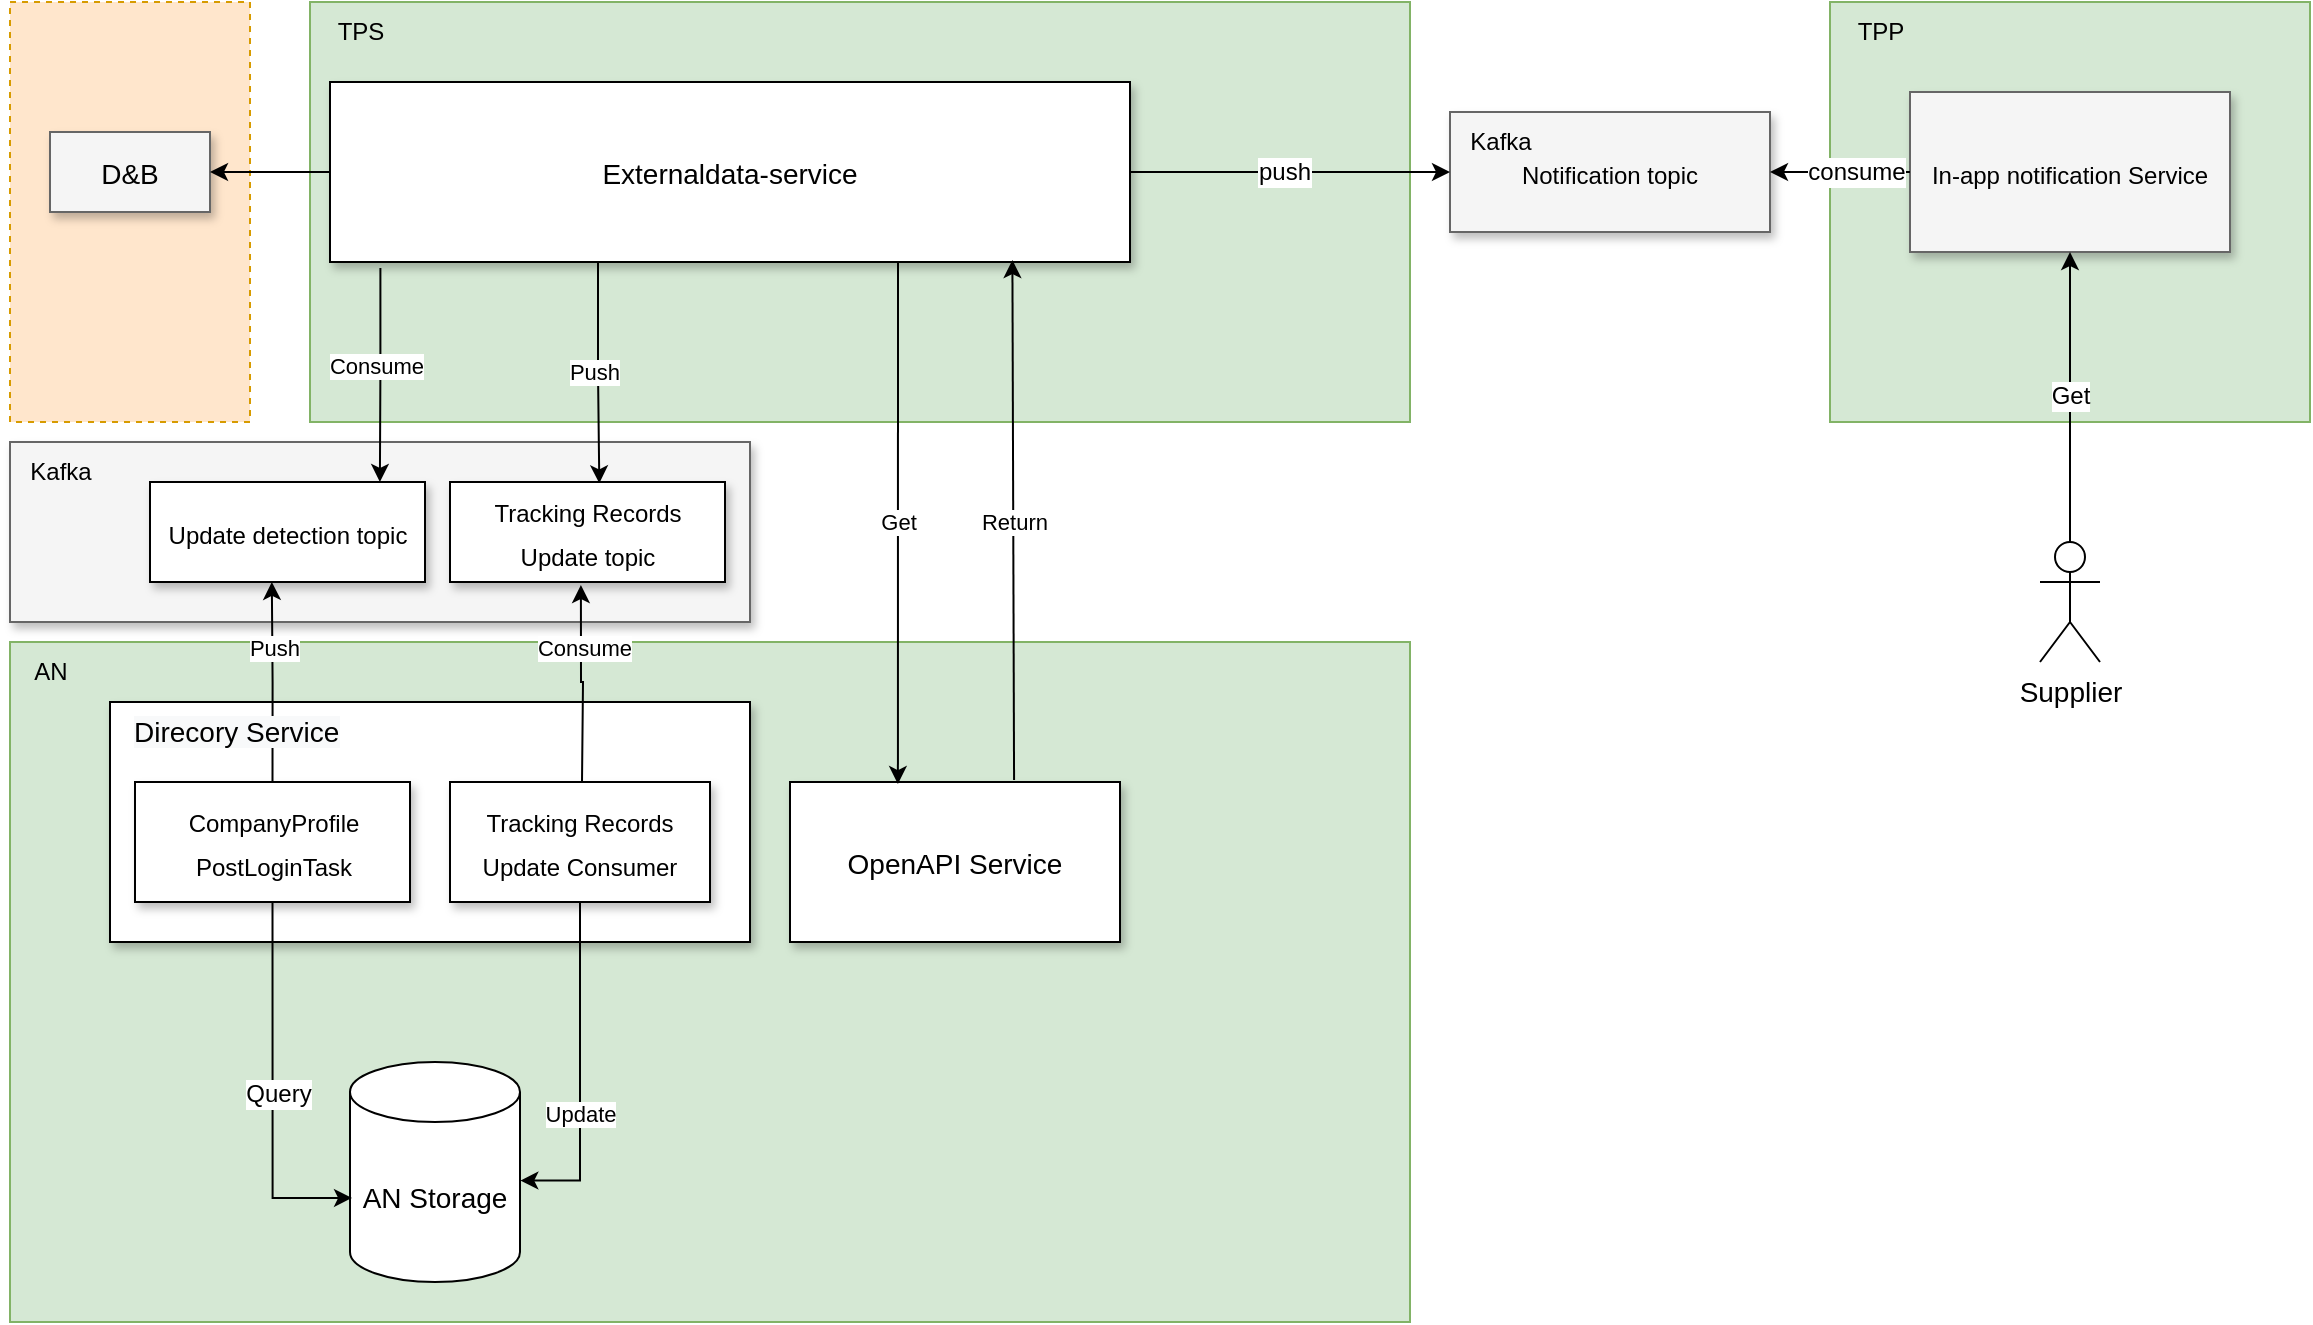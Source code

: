 <mxfile version="20.5.1" type="github">
  <diagram name="Page-1" id="90a13364-a465-7bf4-72fc-28e22215d7a0">
    <mxGraphModel dx="1722" dy="941" grid="1" gridSize="10" guides="1" tooltips="1" connect="1" arrows="1" fold="1" page="1" pageScale="1.5" pageWidth="1169" pageHeight="826" background="none" math="0" shadow="0">
      <root>
        <mxCell id="0" style=";html=1;" />
        <mxCell id="1" style=";html=1;" parent="0" />
        <mxCell id="FS7SqEsGfGKyJR96quoh-16" value="" style="group" vertex="1" connectable="0" parent="1">
          <mxGeometry x="100" y="70" width="1150" height="660" as="geometry" />
        </mxCell>
        <mxCell id="wwz8x95htu8D-L9N0XOo-1" value="" style="rounded=0;whiteSpace=wrap;html=1;dashed=1;fillColor=#ffe6cc;strokeColor=#d79b00;" parent="FS7SqEsGfGKyJR96quoh-16" vertex="1">
          <mxGeometry width="120" height="210" as="geometry" />
        </mxCell>
        <mxCell id="fSm1GcxjfFAWFzGtAJEy-5" value="" style="rounded=0;whiteSpace=wrap;html=1;fillColor=#d5e8d4;strokeColor=#82b366;" parent="FS7SqEsGfGKyJR96quoh-16" vertex="1">
          <mxGeometry x="910" width="240" height="210" as="geometry" />
        </mxCell>
        <mxCell id="fSm1GcxjfFAWFzGtAJEy-4" value="" style="rounded=0;whiteSpace=wrap;html=1;fillColor=#d5e8d4;strokeColor=#82b366;" parent="FS7SqEsGfGKyJR96quoh-16" vertex="1">
          <mxGeometry x="150" width="550" height="210" as="geometry" />
        </mxCell>
        <mxCell id="fSm1GcxjfFAWFzGtAJEy-3" value="" style="rounded=0;whiteSpace=wrap;html=1;fillColor=#d5e8d4;strokeColor=#82b366;" parent="FS7SqEsGfGKyJR96quoh-16" vertex="1">
          <mxGeometry y="320" width="700" height="340" as="geometry" />
        </mxCell>
        <mxCell id="3a17f1ce550125da-5" value="&lt;font style=&quot;font-size: 14px;&quot;&gt;Externaldata-service&lt;/font&gt;" style="whiteSpace=wrap;html=1;shadow=1;fontSize=18;" parent="FS7SqEsGfGKyJR96quoh-16" vertex="1">
          <mxGeometry x="160" y="40" width="400" height="90" as="geometry" />
        </mxCell>
        <mxCell id="3a17f1ce550125da-7" value="&lt;font style=&quot;font-size: 12px;&quot;&gt;Notification topic&lt;/font&gt;" style="whiteSpace=wrap;html=1;shadow=1;fontSize=18;fillColor=#f5f5f5;strokeColor=#666666;" parent="FS7SqEsGfGKyJR96quoh-16" vertex="1">
          <mxGeometry x="720" y="55" width="160" height="60" as="geometry" />
        </mxCell>
        <mxCell id="fSm1GcxjfFAWFzGtAJEy-9" style="edgeStyle=orthogonalEdgeStyle;rounded=0;orthogonalLoop=1;jettySize=auto;html=1;exitX=1;exitY=0.5;exitDx=0;exitDy=0;entryX=0;entryY=0.5;entryDx=0;entryDy=0;" parent="FS7SqEsGfGKyJR96quoh-16" source="3a17f1ce550125da-5" target="3a17f1ce550125da-7" edge="1">
          <mxGeometry relative="1" as="geometry">
            <mxPoint x="760" y="75" as="sourcePoint" />
          </mxGeometry>
        </mxCell>
        <mxCell id="fSm1GcxjfFAWFzGtAJEy-29" value="push" style="edgeLabel;html=1;align=center;verticalAlign=middle;resizable=0;points=[];fontSize=12;" parent="fSm1GcxjfFAWFzGtAJEy-9" vertex="1" connectable="0">
          <mxGeometry x="-0.044" y="1" relative="1" as="geometry">
            <mxPoint y="1" as="offset" />
          </mxGeometry>
        </mxCell>
        <mxCell id="3a17f1ce550125da-11" value="&lt;font style=&quot;font-size: 12px;&quot;&gt;In-app notification Service&lt;/font&gt;" style="whiteSpace=wrap;html=1;shadow=1;fontSize=18;fillColor=#f5f5f5;strokeColor=#666666;" parent="FS7SqEsGfGKyJR96quoh-16" vertex="1">
          <mxGeometry x="950" y="45" width="160" height="80" as="geometry" />
        </mxCell>
        <mxCell id="fSm1GcxjfFAWFzGtAJEy-10" style="edgeStyle=orthogonalEdgeStyle;rounded=0;orthogonalLoop=1;jettySize=auto;html=1;exitX=0;exitY=0.5;exitDx=0;exitDy=0;entryX=1;entryY=0.5;entryDx=0;entryDy=0;" parent="FS7SqEsGfGKyJR96quoh-16" source="3a17f1ce550125da-11" target="3a17f1ce550125da-7" edge="1">
          <mxGeometry relative="1" as="geometry">
            <Array as="points" />
            <mxPoint x="1236" y="270" as="targetPoint" />
          </mxGeometry>
        </mxCell>
        <mxCell id="fSm1GcxjfFAWFzGtAJEy-30" value="consume" style="edgeLabel;html=1;align=center;verticalAlign=middle;resizable=0;points=[];fontSize=12;" parent="fSm1GcxjfFAWFzGtAJEy-10" vertex="1" connectable="0">
          <mxGeometry x="-0.181" y="-1" relative="1" as="geometry">
            <mxPoint x="1" y="1" as="offset" />
          </mxGeometry>
        </mxCell>
        <mxCell id="fSm1GcxjfFAWFzGtAJEy-11" style="edgeStyle=orthogonalEdgeStyle;rounded=0;orthogonalLoop=1;jettySize=auto;html=1;entryX=0.5;entryY=1;entryDx=0;entryDy=0;" parent="FS7SqEsGfGKyJR96quoh-16" source="fSm1GcxjfFAWFzGtAJEy-2" target="3a17f1ce550125da-11" edge="1">
          <mxGeometry relative="1" as="geometry" />
        </mxCell>
        <mxCell id="fSm1GcxjfFAWFzGtAJEy-31" value="Get" style="edgeLabel;html=1;align=center;verticalAlign=middle;resizable=0;points=[];fontSize=12;" parent="fSm1GcxjfFAWFzGtAJEy-11" vertex="1" connectable="0">
          <mxGeometry x="0.009" relative="1" as="geometry">
            <mxPoint as="offset" />
          </mxGeometry>
        </mxCell>
        <mxCell id="fSm1GcxjfFAWFzGtAJEy-2" value="&lt;font style=&quot;font-size: 14px;&quot;&gt;Supplier&lt;/font&gt;" style="shape=umlActor;verticalLabelPosition=bottom;verticalAlign=top;html=1;outlineConnect=0;" parent="FS7SqEsGfGKyJR96quoh-16" vertex="1">
          <mxGeometry x="1015" y="270" width="30" height="60" as="geometry" />
        </mxCell>
        <mxCell id="fSm1GcxjfFAWFzGtAJEy-7" value="&lt;font style=&quot;font-size: 14px;&quot;&gt;AN Storage&lt;/font&gt;" style="shape=cylinder3;whiteSpace=wrap;html=1;boundedLbl=1;backgroundOutline=1;size=15;" parent="FS7SqEsGfGKyJR96quoh-16" vertex="1">
          <mxGeometry x="170" y="530" width="85" height="110" as="geometry" />
        </mxCell>
        <mxCell id="fSm1GcxjfFAWFzGtAJEy-14" value="AN" style="text;html=1;align=center;verticalAlign=middle;resizable=0;points=[];autosize=1;strokeColor=none;fillColor=none;" parent="FS7SqEsGfGKyJR96quoh-16" vertex="1">
          <mxGeometry y="320" width="40" height="30" as="geometry" />
        </mxCell>
        <mxCell id="fSm1GcxjfFAWFzGtAJEy-15" value="TPP" style="text;html=1;align=center;verticalAlign=middle;resizable=0;points=[];autosize=1;strokeColor=none;fillColor=none;" parent="FS7SqEsGfGKyJR96quoh-16" vertex="1">
          <mxGeometry x="910" width="50" height="30" as="geometry" />
        </mxCell>
        <mxCell id="fSm1GcxjfFAWFzGtAJEy-16" value="TPS" style="text;html=1;align=center;verticalAlign=middle;resizable=0;points=[];autosize=1;strokeColor=none;fillColor=none;" parent="FS7SqEsGfGKyJR96quoh-16" vertex="1">
          <mxGeometry x="150" width="50" height="30" as="geometry" />
        </mxCell>
        <mxCell id="wwz8x95htu8D-L9N0XOo-3" value="&lt;font style=&quot;font-size: 14px;&quot;&gt;D&amp;amp;B&lt;/font&gt;" style="whiteSpace=wrap;html=1;shadow=1;fontSize=18;fillColor=#f5f5f5;strokeColor=#666666;" parent="FS7SqEsGfGKyJR96quoh-16" vertex="1">
          <mxGeometry x="20" y="65" width="80" height="40" as="geometry" />
        </mxCell>
        <mxCell id="wwz8x95htu8D-L9N0XOo-5" style="edgeStyle=orthogonalEdgeStyle;rounded=0;orthogonalLoop=1;jettySize=auto;html=1;exitX=0;exitY=0.5;exitDx=0;exitDy=0;" parent="FS7SqEsGfGKyJR96quoh-16" source="3a17f1ce550125da-5" target="wwz8x95htu8D-L9N0XOo-3" edge="1">
          <mxGeometry relative="1" as="geometry" />
        </mxCell>
        <mxCell id="FS7SqEsGfGKyJR96quoh-2" value="" style="whiteSpace=wrap;html=1;shadow=1;fontSize=18;fillColor=#f5f5f5;strokeColor=#666666;" vertex="1" parent="FS7SqEsGfGKyJR96quoh-16">
          <mxGeometry y="220" width="370" height="90" as="geometry" />
        </mxCell>
        <mxCell id="FS7SqEsGfGKyJR96quoh-4" style="edgeStyle=orthogonalEdgeStyle;rounded=0;orthogonalLoop=1;jettySize=auto;html=1;exitX=0.063;exitY=1.033;exitDx=0;exitDy=0;entryX=0.836;entryY=0;entryDx=0;entryDy=0;exitPerimeter=0;entryPerimeter=0;" edge="1" parent="FS7SqEsGfGKyJR96quoh-16" source="3a17f1ce550125da-5" target="FS7SqEsGfGKyJR96quoh-29">
          <mxGeometry relative="1" as="geometry" />
        </mxCell>
        <mxCell id="FS7SqEsGfGKyJR96quoh-5" value="Consume" style="edgeLabel;html=1;align=center;verticalAlign=middle;resizable=0;points=[];" vertex="1" connectable="0" parent="FS7SqEsGfGKyJR96quoh-4">
          <mxGeometry x="-0.096" y="-2" relative="1" as="geometry">
            <mxPoint as="offset" />
          </mxGeometry>
        </mxCell>
        <mxCell id="FS7SqEsGfGKyJR96quoh-7" value="" style="whiteSpace=wrap;html=1;shadow=1;fontSize=18;" vertex="1" parent="FS7SqEsGfGKyJR96quoh-16">
          <mxGeometry x="50" y="350" width="320" height="120" as="geometry" />
        </mxCell>
        <mxCell id="FS7SqEsGfGKyJR96quoh-10" value="" style="endArrow=classic;html=1;rounded=0;exitX=0.679;exitY=-0.012;exitDx=0;exitDy=0;exitPerimeter=0;entryX=0.853;entryY=0.989;entryDx=0;entryDy=0;entryPerimeter=0;" edge="1" parent="FS7SqEsGfGKyJR96quoh-16" source="FS7SqEsGfGKyJR96quoh-11" target="3a17f1ce550125da-5">
          <mxGeometry width="50" height="50" relative="1" as="geometry">
            <mxPoint x="340" y="390" as="sourcePoint" />
            <mxPoint x="810" y="280" as="targetPoint" />
          </mxGeometry>
        </mxCell>
        <mxCell id="FS7SqEsGfGKyJR96quoh-19" value="Return" style="edgeLabel;html=1;align=center;verticalAlign=middle;resizable=0;points=[];" vertex="1" connectable="0" parent="FS7SqEsGfGKyJR96quoh-10">
          <mxGeometry x="0.023" relative="1" as="geometry">
            <mxPoint y="4" as="offset" />
          </mxGeometry>
        </mxCell>
        <mxCell id="FS7SqEsGfGKyJR96quoh-11" value="&lt;font style=&quot;font-size: 14px;&quot;&gt;OpenAPI Service&lt;/font&gt;" style="whiteSpace=wrap;html=1;shadow=1;fontSize=18;" vertex="1" parent="FS7SqEsGfGKyJR96quoh-16">
          <mxGeometry x="390" y="390" width="165" height="80" as="geometry" />
        </mxCell>
        <mxCell id="FS7SqEsGfGKyJR96quoh-12" value="Get" style="endArrow=classic;html=1;rounded=0;entryX=0.327;entryY=0.013;entryDx=0;entryDy=0;entryPerimeter=0;" edge="1" parent="FS7SqEsGfGKyJR96quoh-16" target="FS7SqEsGfGKyJR96quoh-11">
          <mxGeometry width="50" height="50" relative="1" as="geometry">
            <mxPoint x="444" y="130" as="sourcePoint" />
            <mxPoint x="440" y="380" as="targetPoint" />
          </mxGeometry>
        </mxCell>
        <mxCell id="FS7SqEsGfGKyJR96quoh-6" style="edgeStyle=orthogonalEdgeStyle;rounded=0;orthogonalLoop=1;jettySize=auto;html=1;exitX=0.335;exitY=1;exitDx=0;exitDy=0;exitPerimeter=0;entryX=0.543;entryY=0.013;entryDx=0;entryDy=0;entryPerimeter=0;" edge="1" parent="FS7SqEsGfGKyJR96quoh-16" source="3a17f1ce550125da-5" target="FS7SqEsGfGKyJR96quoh-30">
          <mxGeometry relative="1" as="geometry">
            <mxPoint x="430" y="310" as="targetPoint" />
          </mxGeometry>
        </mxCell>
        <mxCell id="FS7SqEsGfGKyJR96quoh-15" value="Push" style="edgeLabel;html=1;align=center;verticalAlign=middle;resizable=0;points=[];" vertex="1" connectable="0" parent="FS7SqEsGfGKyJR96quoh-6">
          <mxGeometry x="-0.021" y="-2" relative="1" as="geometry">
            <mxPoint as="offset" />
          </mxGeometry>
        </mxCell>
        <mxCell id="FS7SqEsGfGKyJR96quoh-23" style="edgeStyle=orthogonalEdgeStyle;rounded=0;orthogonalLoop=1;jettySize=auto;html=1;exitX=0.5;exitY=0;exitDx=0;exitDy=0;entryX=0.443;entryY=0.999;entryDx=0;entryDy=0;entryPerimeter=0;" edge="1" parent="FS7SqEsGfGKyJR96quoh-16" source="3a17f1ce550125da-8" target="FS7SqEsGfGKyJR96quoh-29">
          <mxGeometry relative="1" as="geometry" />
        </mxCell>
        <mxCell id="FS7SqEsGfGKyJR96quoh-26" value="Push" style="edgeLabel;html=1;align=center;verticalAlign=middle;resizable=0;points=[];" vertex="1" connectable="0" parent="FS7SqEsGfGKyJR96quoh-23">
          <mxGeometry x="0.358" y="-1" relative="1" as="geometry">
            <mxPoint as="offset" />
          </mxGeometry>
        </mxCell>
        <mxCell id="3a17f1ce550125da-8" value="&lt;font style=&quot;font-size: 12px;&quot;&gt;CompanyProfile&lt;br&gt;PostLoginTask&lt;/font&gt;" style="whiteSpace=wrap;html=1;shadow=1;fontSize=18;" parent="FS7SqEsGfGKyJR96quoh-16" vertex="1">
          <mxGeometry x="62.5" y="390" width="137.5" height="60" as="geometry" />
        </mxCell>
        <mxCell id="fSm1GcxjfFAWFzGtAJEy-27" style="edgeStyle=orthogonalEdgeStyle;rounded=0;orthogonalLoop=1;jettySize=auto;html=1;fontSize=18;startArrow=none;startFill=0;entryX=0.012;entryY=0.618;entryDx=0;entryDy=0;entryPerimeter=0;exitX=0.5;exitY=1;exitDx=0;exitDy=0;" parent="FS7SqEsGfGKyJR96quoh-16" source="3a17f1ce550125da-8" target="fSm1GcxjfFAWFzGtAJEy-7" edge="1">
          <mxGeometry relative="1" as="geometry">
            <mxPoint x="415" y="462.5" as="sourcePoint" />
          </mxGeometry>
        </mxCell>
        <mxCell id="fSm1GcxjfFAWFzGtAJEy-32" value="Query" style="edgeLabel;html=1;align=center;verticalAlign=middle;resizable=0;points=[];fontSize=12;" parent="fSm1GcxjfFAWFzGtAJEy-27" vertex="1" connectable="0">
          <mxGeometry x="0.017" y="2" relative="1" as="geometry">
            <mxPoint as="offset" />
          </mxGeometry>
        </mxCell>
        <mxCell id="FS7SqEsGfGKyJR96quoh-27" style="edgeStyle=orthogonalEdgeStyle;rounded=0;orthogonalLoop=1;jettySize=auto;html=1;exitX=0.5;exitY=1;exitDx=0;exitDy=0;entryX=1.002;entryY=0.539;entryDx=0;entryDy=0;entryPerimeter=0;" edge="1" parent="FS7SqEsGfGKyJR96quoh-16" source="FS7SqEsGfGKyJR96quoh-24" target="fSm1GcxjfFAWFzGtAJEy-7">
          <mxGeometry relative="1" as="geometry" />
        </mxCell>
        <mxCell id="FS7SqEsGfGKyJR96quoh-28" value="Update" style="edgeLabel;html=1;align=center;verticalAlign=middle;resizable=0;points=[];" vertex="1" connectable="0" parent="FS7SqEsGfGKyJR96quoh-27">
          <mxGeometry x="0.168" y="-2" relative="1" as="geometry">
            <mxPoint x="2" y="7" as="offset" />
          </mxGeometry>
        </mxCell>
        <mxCell id="FS7SqEsGfGKyJR96quoh-24" value="&lt;font style=&quot;font-size: 12px;&quot;&gt;Tracking Records Update Consumer&lt;/font&gt;" style="whiteSpace=wrap;html=1;shadow=1;fontSize=18;" vertex="1" parent="FS7SqEsGfGKyJR96quoh-16">
          <mxGeometry x="220" y="390" width="130" height="60" as="geometry" />
        </mxCell>
        <mxCell id="FS7SqEsGfGKyJR96quoh-17" value="&lt;meta charset=&quot;utf-8&quot;&gt;&lt;span style=&quot;color: rgb(0, 0, 0); font-family: Helvetica; font-size: 14px; font-style: normal; font-variant-ligatures: normal; font-variant-caps: normal; font-weight: 400; letter-spacing: normal; orphans: 2; text-align: center; text-indent: 0px; text-transform: none; widows: 2; word-spacing: 0px; -webkit-text-stroke-width: 0px; background-color: rgb(248, 249, 250); text-decoration-thickness: initial; text-decoration-style: initial; text-decoration-color: initial; float: none; display: inline !important;&quot;&gt;Direcory Service&lt;/span&gt;" style="text;whiteSpace=wrap;html=1;" vertex="1" parent="FS7SqEsGfGKyJR96quoh-16">
          <mxGeometry x="60" y="350" width="110" height="30" as="geometry" />
        </mxCell>
        <mxCell id="FS7SqEsGfGKyJR96quoh-18" value="Consume" style="edgeStyle=orthogonalEdgeStyle;rounded=0;orthogonalLoop=1;jettySize=auto;html=1;entryX=0.476;entryY=1.03;entryDx=0;entryDy=0;entryPerimeter=0;" edge="1" parent="FS7SqEsGfGKyJR96quoh-16" target="FS7SqEsGfGKyJR96quoh-30">
          <mxGeometry x="0.369" y="-2" relative="1" as="geometry">
            <mxPoint x="286" y="390" as="sourcePoint" />
            <mxPoint as="offset" />
          </mxGeometry>
        </mxCell>
        <mxCell id="FS7SqEsGfGKyJR96quoh-29" value="&lt;font style=&quot;font-size: 12px;&quot;&gt;Update detection topic&lt;/font&gt;" style="whiteSpace=wrap;html=1;shadow=1;fontSize=18;" vertex="1" parent="FS7SqEsGfGKyJR96quoh-16">
          <mxGeometry x="70" y="240" width="137.5" height="50" as="geometry" />
        </mxCell>
        <mxCell id="FS7SqEsGfGKyJR96quoh-30" value="&lt;font style=&quot;font-size: 12px;&quot;&gt;Tracking Records Update&amp;nbsp;topic&lt;/font&gt;" style="whiteSpace=wrap;html=1;shadow=1;fontSize=18;" vertex="1" parent="FS7SqEsGfGKyJR96quoh-16">
          <mxGeometry x="220" y="240" width="137.5" height="50" as="geometry" />
        </mxCell>
        <mxCell id="FS7SqEsGfGKyJR96quoh-31" value="Kafka" style="text;html=1;align=center;verticalAlign=middle;resizable=0;points=[];autosize=1;strokeColor=none;fillColor=none;" vertex="1" parent="FS7SqEsGfGKyJR96quoh-16">
          <mxGeometry y="220" width="50" height="30" as="geometry" />
        </mxCell>
        <mxCell id="FS7SqEsGfGKyJR96quoh-32" value="&lt;span style=&quot;&quot;&gt;Kafka&lt;/span&gt;" style="text;html=1;align=center;verticalAlign=middle;resizable=0;points=[];autosize=1;strokeColor=none;fillColor=none;fontSize=12;" vertex="1" parent="FS7SqEsGfGKyJR96quoh-16">
          <mxGeometry x="720" y="55" width="50" height="30" as="geometry" />
        </mxCell>
      </root>
    </mxGraphModel>
  </diagram>
</mxfile>
